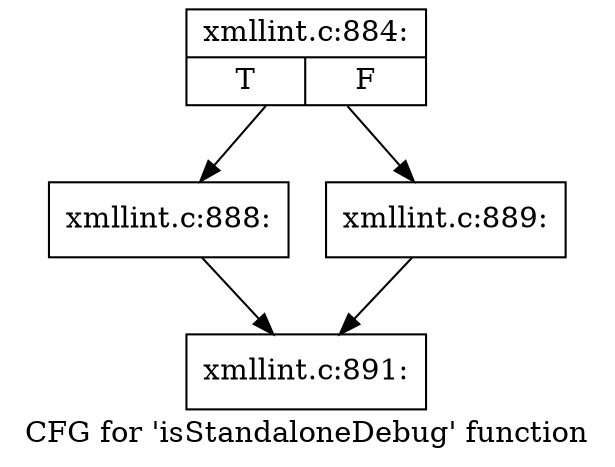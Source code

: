 digraph "CFG for 'isStandaloneDebug' function" {
	label="CFG for 'isStandaloneDebug' function";

	Node0x556d1b547910 [shape=record,label="{xmllint.c:884:|{<s0>T|<s1>F}}"];
	Node0x556d1b547910 -> Node0x556d1b549170;
	Node0x556d1b547910 -> Node0x556d1b5491c0;
	Node0x556d1b549170 [shape=record,label="{xmllint.c:888:}"];
	Node0x556d1b549170 -> Node0x556d1b547960;
	Node0x556d1b5491c0 [shape=record,label="{xmllint.c:889:}"];
	Node0x556d1b5491c0 -> Node0x556d1b547960;
	Node0x556d1b547960 [shape=record,label="{xmllint.c:891:}"];
}
